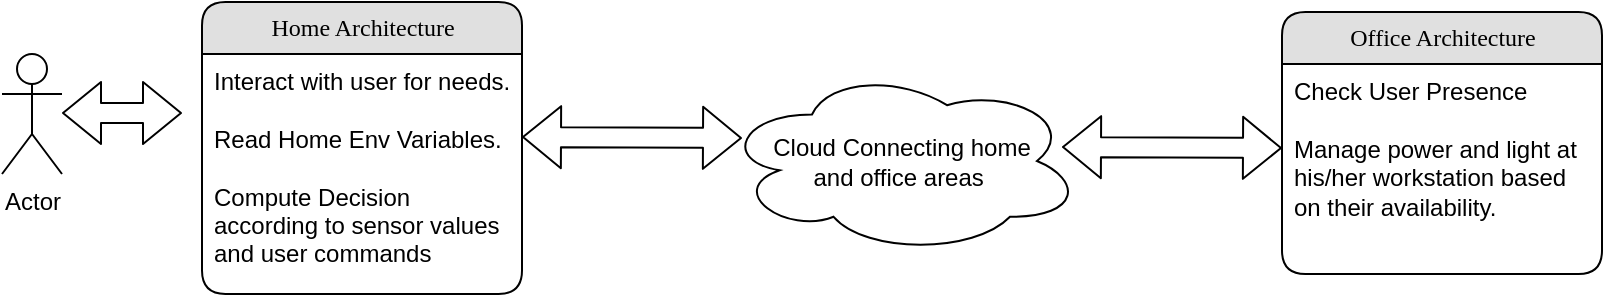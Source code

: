 <mxfile version="10.6.5" type="github"><diagram name="Page-1" id="b520641d-4fe3-3701-9064-5fc419738815"><mxGraphModel dx="1039" dy="467" grid="1" gridSize="10" guides="1" tooltips="1" connect="1" arrows="1" fold="1" page="1" pageScale="1" pageWidth="1100" pageHeight="850" background="#ffffff" math="0" shadow="0"><root><mxCell id="0"/><mxCell id="1" parent="0"/><mxCell id="21ea969265ad0168-6" value="Home Architecture" style="swimlane;html=1;fontStyle=0;childLayout=stackLayout;horizontal=1;startSize=26;fillColor=#e0e0e0;horizontalStack=0;resizeParent=1;resizeLast=0;collapsible=1;marginBottom=0;swimlaneFillColor=#ffffff;align=center;rounded=1;shadow=0;comic=0;labelBackgroundColor=none;strokeColor=#000000;strokeWidth=1;fontFamily=Verdana;fontSize=12;fontColor=#000000;" parent="1" vertex="1"><mxGeometry x="160" y="74" width="160" height="146" as="geometry"/></mxCell><mxCell id="21ea969265ad0168-7" value="Interact with user for needs.&lt;br&gt;&lt;br&gt;Read Home Env Variables.&lt;br&gt;&lt;br&gt;Compute Decision according to sensor values and user commands&lt;br&gt;&lt;br&gt;" style="text;html=1;strokeColor=none;fillColor=none;spacingLeft=4;spacingRight=4;whiteSpace=wrap;overflow=hidden;rotatable=0;points=[[0,0.5],[1,0.5]];portConstraint=eastwest;" parent="21ea969265ad0168-6" vertex="1"><mxGeometry y="26" width="160" height="114" as="geometry"/></mxCell><mxCell id="21ea969265ad0168-10" value="Office Architecture" style="swimlane;html=1;fontStyle=0;childLayout=stackLayout;horizontal=1;startSize=26;fillColor=#e0e0e0;horizontalStack=0;resizeParent=1;resizeLast=0;collapsible=1;marginBottom=0;swimlaneFillColor=#ffffff;align=center;rounded=1;shadow=0;comic=0;labelBackgroundColor=none;strokeColor=#000000;strokeWidth=1;fontFamily=Verdana;fontSize=12;fontColor=#000000;" parent="1" vertex="1"><mxGeometry x="700" y="79" width="160" height="131" as="geometry"/></mxCell><mxCell id="21ea969265ad0168-11" value="Check User Presence&lt;br&gt;&lt;br&gt;Manage power and light at&amp;nbsp;&lt;br&gt;his/her workstation based on their availability.&lt;br&gt;" style="text;html=1;strokeColor=none;fillColor=none;spacingLeft=4;spacingRight=4;whiteSpace=wrap;overflow=hidden;rotatable=0;points=[[0,0.5],[1,0.5]];portConstraint=eastwest;" parent="21ea969265ad0168-10" vertex="1"><mxGeometry y="26" width="160" height="84" as="geometry"/></mxCell><mxCell id="ul4_87iHFbbw17-is88T-4" value="Cloud Connecting home&lt;br&gt;and office areas&amp;nbsp;&lt;br&gt;" style="ellipse;shape=cloud;whiteSpace=wrap;html=1;" vertex="1" parent="1"><mxGeometry x="420" y="107" width="180" height="93" as="geometry"/></mxCell><mxCell id="ul4_87iHFbbw17-is88T-5" value="Actor" style="shape=umlActor;verticalLabelPosition=bottom;labelBackgroundColor=#ffffff;verticalAlign=top;html=1;outlineConnect=0;" vertex="1" parent="1"><mxGeometry x="60" y="100" width="30" height="60" as="geometry"/></mxCell><mxCell id="ul4_87iHFbbw17-is88T-6" value="" style="shape=flexArrow;endArrow=classic;startArrow=classic;html=1;" edge="1" parent="1"><mxGeometry width="50" height="50" relative="1" as="geometry"><mxPoint x="90" y="129.5" as="sourcePoint"/><mxPoint x="150" y="129.5" as="targetPoint"/></mxGeometry></mxCell><mxCell id="ul4_87iHFbbw17-is88T-10" value="" style="shape=flexArrow;endArrow=classic;startArrow=classic;html=1;" edge="1" parent="1"><mxGeometry width="50" height="50" relative="1" as="geometry"><mxPoint x="320" y="141.5" as="sourcePoint"/><mxPoint x="430" y="142" as="targetPoint"/></mxGeometry></mxCell><mxCell id="ul4_87iHFbbw17-is88T-11" value="" style="shape=flexArrow;endArrow=classic;startArrow=classic;html=1;" edge="1" parent="1"><mxGeometry width="50" height="50" relative="1" as="geometry"><mxPoint x="590" y="146.5" as="sourcePoint"/><mxPoint x="700" y="147" as="targetPoint"/></mxGeometry></mxCell></root></mxGraphModel></diagram></mxfile>